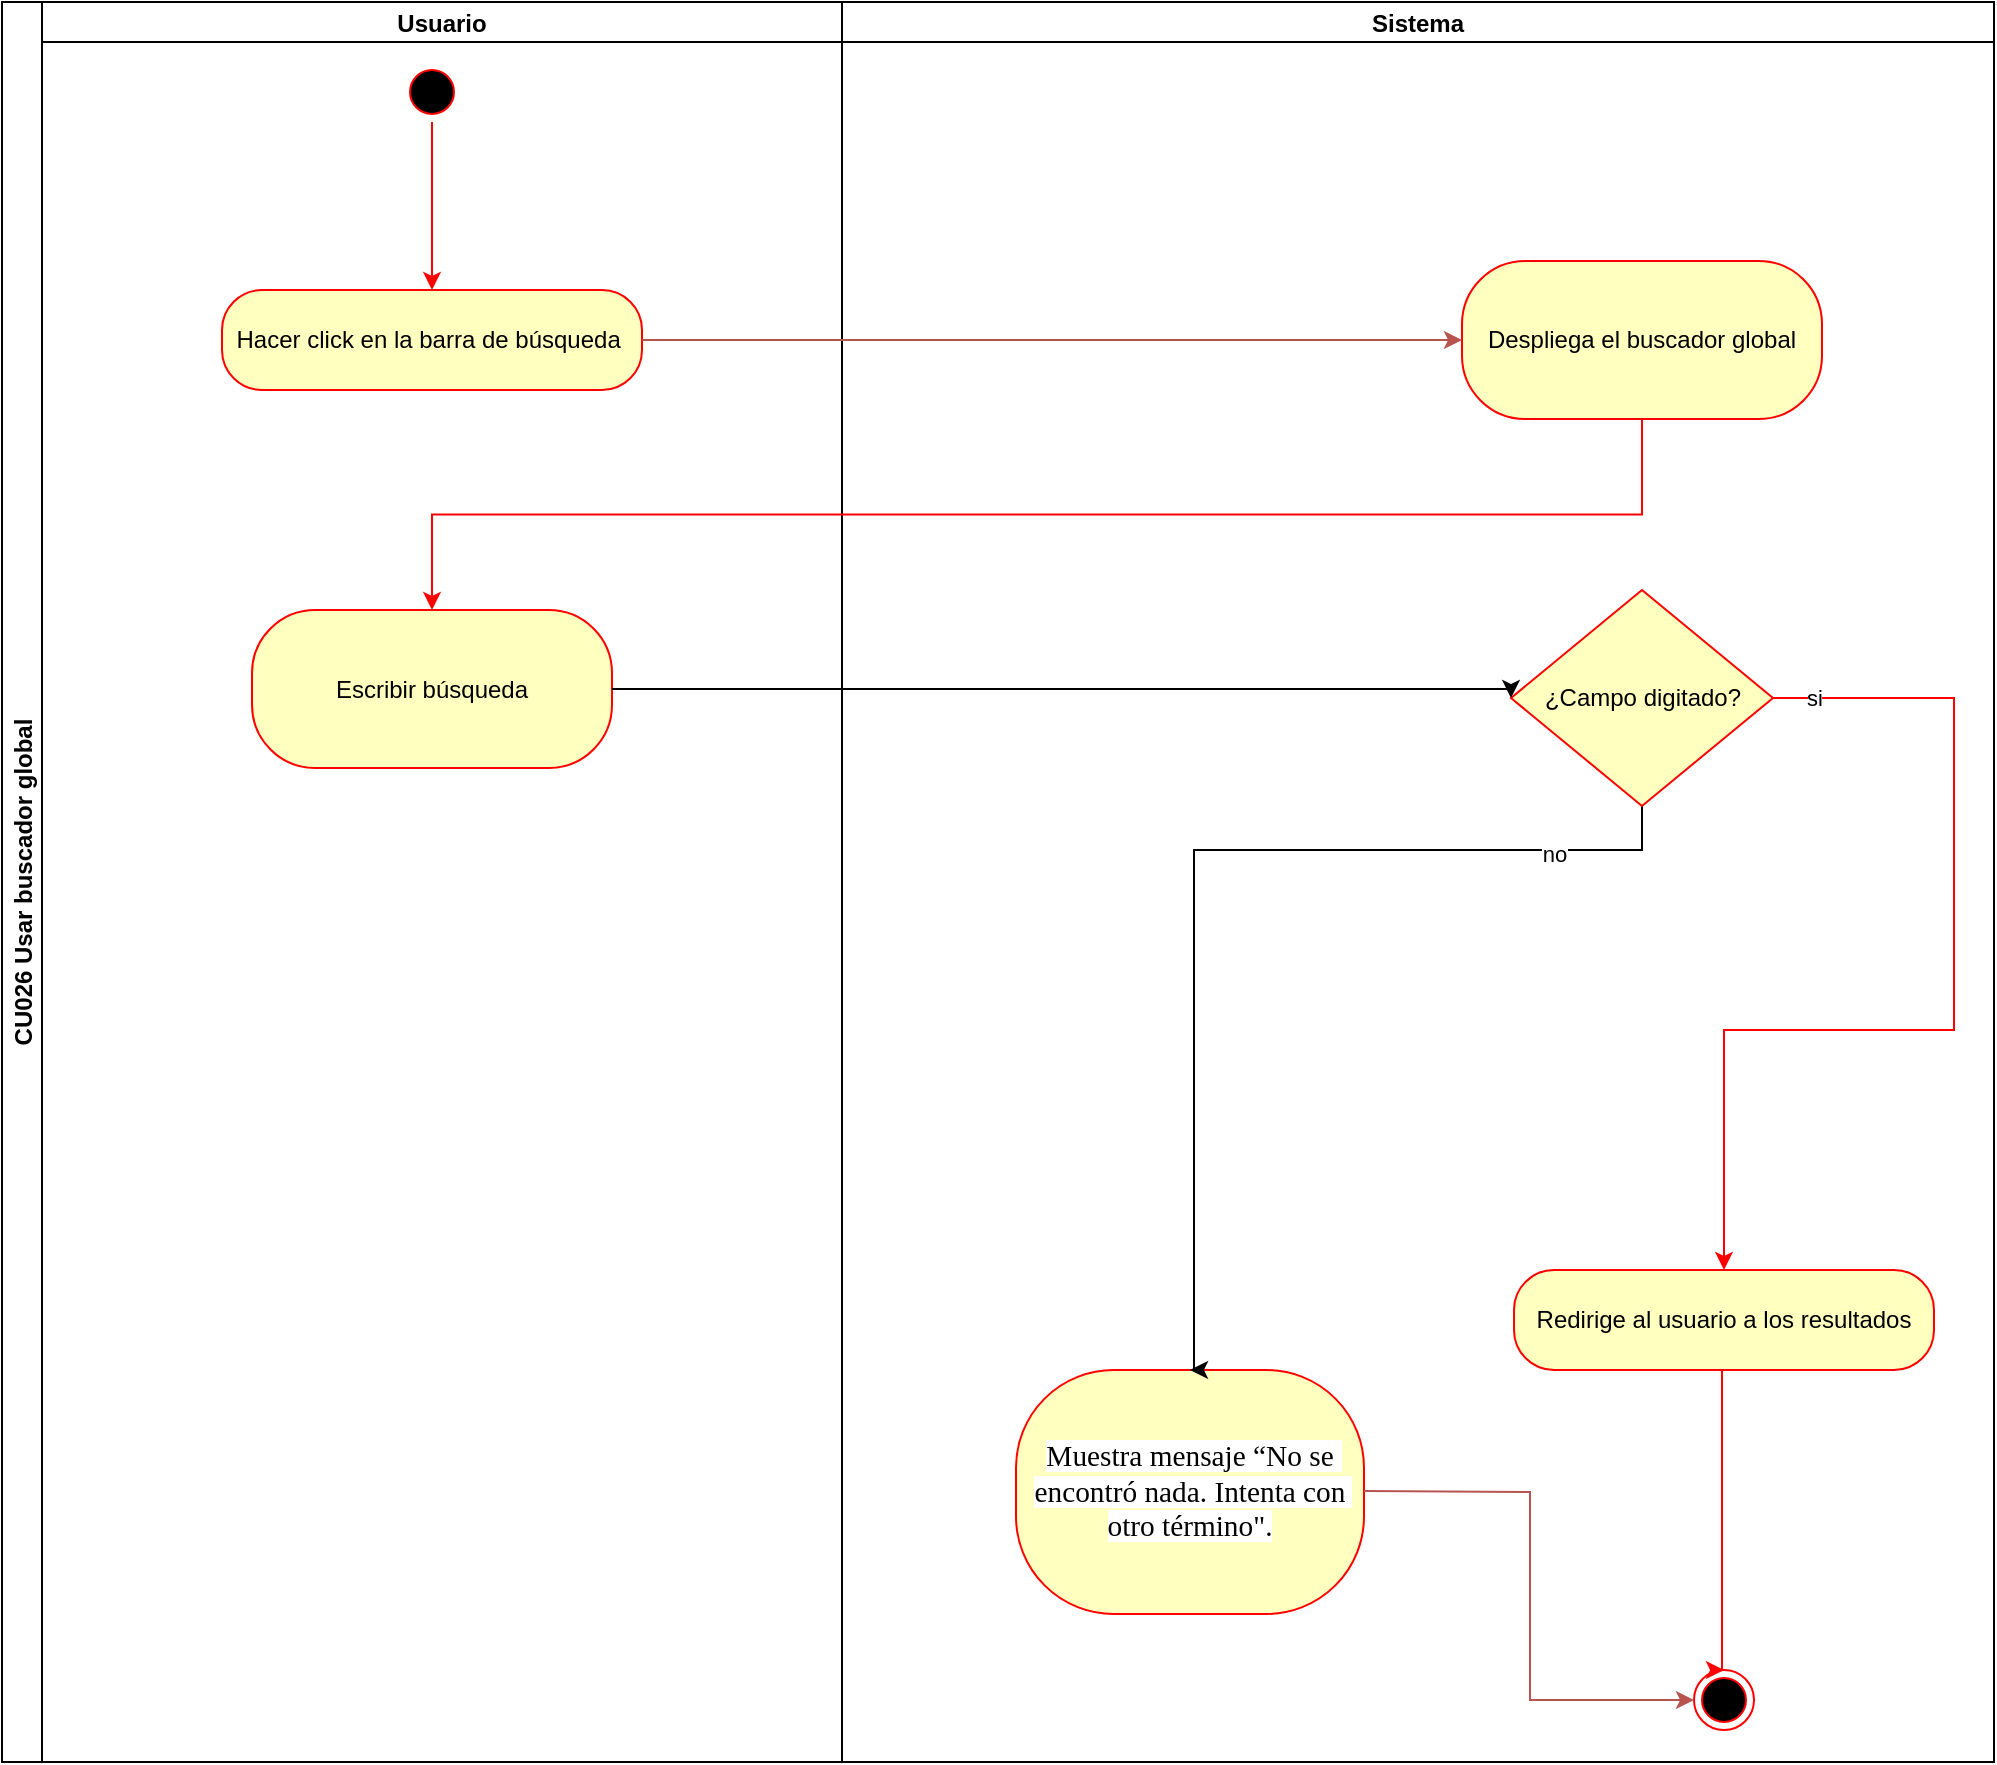 <mxfile version="27.1.6">
  <diagram name="Página-1" id="IpmAKofrDw2QBqaIdOL2">
    <mxGraphModel grid="1" page="1" gridSize="10" guides="1" tooltips="1" connect="1" arrows="1" fold="1" pageScale="1" pageWidth="827" pageHeight="1169" math="0" shadow="0">
      <root>
        <mxCell id="0" />
        <mxCell id="1" parent="0" />
        <mxCell id="emeNvtZWzEPwYmurZ9CY-1" value="CU026 Usar buscador global" style="swimlane;childLayout=stackLayout;resizeParent=1;resizeParentMax=0;startSize=20;horizontal=0;horizontalStack=1;" vertex="1" parent="1">
          <mxGeometry x="24" y="-1044" width="420" height="880" as="geometry">
            <mxRectangle x="200" y="80" width="40" height="50" as="alternateBounds" />
          </mxGeometry>
        </mxCell>
        <mxCell id="emeNvtZWzEPwYmurZ9CY-4" value="Usuario" style="swimlane;startSize=20;" vertex="1" parent="emeNvtZWzEPwYmurZ9CY-1">
          <mxGeometry x="20" width="400" height="880" as="geometry" />
        </mxCell>
        <mxCell id="dONWU5TF65ZIQMBgYRlY-9" style="edgeStyle=orthogonalEdgeStyle;rounded=0;orthogonalLoop=1;jettySize=auto;html=1;exitX=0.5;exitY=1;exitDx=0;exitDy=0;entryX=0.5;entryY=0;entryDx=0;entryDy=0;strokeColor=#FF0000;" edge="1" parent="emeNvtZWzEPwYmurZ9CY-4" source="emeNvtZWzEPwYmurZ9CY-5" target="ycTayPr6X4MgAZ-6NEUM-32">
          <mxGeometry relative="1" as="geometry" />
        </mxCell>
        <mxCell id="emeNvtZWzEPwYmurZ9CY-5" value="" style="ellipse;html=1;shape=startState;fillColor=#000000;strokeColor=#ff0000;fillStyle=auto;" vertex="1" parent="emeNvtZWzEPwYmurZ9CY-4">
          <mxGeometry x="180" y="30" width="30" height="30" as="geometry" />
        </mxCell>
        <mxCell id="emeNvtZWzEPwYmurZ9CY-79" style="edgeStyle=orthogonalEdgeStyle;rounded=0;orthogonalLoop=1;jettySize=auto;html=1;entryX=0;entryY=0.5;entryDx=0;entryDy=0;strokeColor=#FF0000;" edge="1" parent="emeNvtZWzEPwYmurZ9CY-4">
          <mxGeometry relative="1" as="geometry">
            <Array as="points">
              <mxPoint x="106" y="871" />
              <mxPoint x="106" y="652" />
            </Array>
            <mxPoint x="135" y="652" as="targetPoint" />
          </mxGeometry>
        </mxCell>
        <mxCell id="ycTayPr6X4MgAZ-6NEUM-32" value="Hacer click en la barra de búsqueda&amp;nbsp;" style="rounded=1;whiteSpace=wrap;html=1;arcSize=40;fontColor=#000000;fillColor=#ffffc0;strokeColor=#ff0000;" vertex="1" parent="emeNvtZWzEPwYmurZ9CY-4">
          <mxGeometry x="90" y="144" width="210" height="50" as="geometry" />
        </mxCell>
        <mxCell id="XF5VWK1gYmY0M9WSZOMS-35" value="Escribir búsqueda" style="rounded=1;whiteSpace=wrap;html=1;arcSize=40;fontColor=#000000;fillColor=#ffffc0;strokeColor=#ff0000;" vertex="1" parent="emeNvtZWzEPwYmurZ9CY-4">
          <mxGeometry x="105" y="304" width="180" height="79" as="geometry" />
        </mxCell>
        <mxCell id="dONWU5TF65ZIQMBgYRlY-11" style="edgeStyle=orthogonalEdgeStyle;rounded=0;orthogonalLoop=1;jettySize=auto;html=1;exitX=0;exitY=0.5;exitDx=0;exitDy=0;entryX=0.5;entryY=0;entryDx=0;entryDy=0;strokeColor=#FFFFFF;" edge="1" parent="emeNvtZWzEPwYmurZ9CY-1">
          <mxGeometry relative="1" as="geometry">
            <mxPoint x="496" y="513.5" as="sourcePoint" />
            <mxPoint x="285" y="614" as="targetPoint" />
          </mxGeometry>
        </mxCell>
        <mxCell id="emeNvtZWzEPwYmurZ9CY-8" value="Sistema" style="swimlane;startSize=20;" vertex="1" parent="1">
          <mxGeometry x="444" y="-1044" width="576" height="880" as="geometry" />
        </mxCell>
        <mxCell id="ycTayPr6X4MgAZ-6NEUM-13" value="&lt;span style=&quot;font-family: Calibri; font-size: 14.667px; white-space-collapse: preserve; background-color: rgb(255, 255, 255);&quot;&gt;Muestra mensaje “No se encontró nada. Intenta con otro término&quot;.&lt;/span&gt;" style="rounded=1;whiteSpace=wrap;html=1;arcSize=40;fontColor=#000000;fillColor=#ffffc0;strokeColor=#ff0000;" vertex="1" parent="emeNvtZWzEPwYmurZ9CY-8">
          <mxGeometry x="87" y="684" width="174" height="122" as="geometry" />
        </mxCell>
        <mxCell id="ycTayPr6X4MgAZ-6NEUM-33" value="Despliega el buscador global" style="rounded=1;whiteSpace=wrap;html=1;arcSize=40;fontColor=#000000;fillColor=#ffffc0;strokeColor=#ff0000;" vertex="1" parent="emeNvtZWzEPwYmurZ9CY-8">
          <mxGeometry x="310" y="129.5" width="180" height="79" as="geometry" />
        </mxCell>
        <mxCell id="emeNvtZWzEPwYmurZ9CY-17" value="" style="ellipse;html=1;shape=endState;fillColor=#000000;strokeColor=#ff0000;" vertex="1" parent="emeNvtZWzEPwYmurZ9CY-8">
          <mxGeometry x="426" y="834" width="30" height="30" as="geometry" />
        </mxCell>
        <mxCell id="dONWU5TF65ZIQMBgYRlY-12" style="edgeStyle=orthogonalEdgeStyle;rounded=0;orthogonalLoop=1;jettySize=auto;html=1;exitX=0.5;exitY=1;exitDx=0;exitDy=0;entryX=0.5;entryY=0;entryDx=0;entryDy=0;strokeColor=#FF0000;" edge="1" parent="emeNvtZWzEPwYmurZ9CY-8" source="QA8IRypYu4qGjrA7JDfg-8" target="emeNvtZWzEPwYmurZ9CY-17">
          <mxGeometry relative="1" as="geometry">
            <Array as="points">
              <mxPoint x="440" y="684" />
            </Array>
          </mxGeometry>
        </mxCell>
        <mxCell id="QA8IRypYu4qGjrA7JDfg-8" value="Redirige al usuario a los resultados" style="rounded=1;whiteSpace=wrap;html=1;arcSize=40;fontColor=#000000;fillColor=#ffffc0;strokeColor=#ff0000;" vertex="1" parent="emeNvtZWzEPwYmurZ9CY-8">
          <mxGeometry x="336" y="634" width="210" height="50" as="geometry" />
        </mxCell>
        <mxCell id="XF5VWK1gYmY0M9WSZOMS-38" style="edgeStyle=orthogonalEdgeStyle;rounded=0;orthogonalLoop=1;jettySize=auto;html=1;entryX=0.5;entryY=0;entryDx=0;entryDy=0;" edge="1" parent="emeNvtZWzEPwYmurZ9CY-8" source="XF5VWK1gYmY0M9WSZOMS-34" target="ycTayPr6X4MgAZ-6NEUM-13">
          <mxGeometry relative="1" as="geometry">
            <mxPoint x="166" y="474" as="targetPoint" />
            <Array as="points">
              <mxPoint x="400" y="424" />
              <mxPoint x="176" y="424" />
            </Array>
          </mxGeometry>
        </mxCell>
        <mxCell id="XF5VWK1gYmY0M9WSZOMS-39" value="no" style="edgeLabel;html=1;align=center;verticalAlign=middle;resizable=0;points=[];" connectable="0" vertex="1" parent="XF5VWK1gYmY0M9WSZOMS-38">
          <mxGeometry x="-0.743" y="2" relative="1" as="geometry">
            <mxPoint x="-1" as="offset" />
          </mxGeometry>
        </mxCell>
        <mxCell id="XF5VWK1gYmY0M9WSZOMS-34" value="¿Campo digitado?" style="rhombus;whiteSpace=wrap;html=1;fontColor=#000000;fillColor=#ffffc0;strokeColor=#ff0000;" vertex="1" parent="emeNvtZWzEPwYmurZ9CY-8">
          <mxGeometry x="334.5" y="294" width="131" height="108" as="geometry" />
        </mxCell>
        <mxCell id="QA8IRypYu4qGjrA7JDfg-9" style="edgeStyle=orthogonalEdgeStyle;rounded=0;orthogonalLoop=1;jettySize=auto;html=1;exitX=1;exitY=0.5;exitDx=0;exitDy=0;entryX=0.5;entryY=0;entryDx=0;entryDy=0;strokeColor=#FF0000;" edge="1" parent="emeNvtZWzEPwYmurZ9CY-8" source="XF5VWK1gYmY0M9WSZOMS-34" target="QA8IRypYu4qGjrA7JDfg-8">
          <mxGeometry relative="1" as="geometry">
            <mxPoint x="-30" y="639" as="sourcePoint" />
            <Array as="points">
              <mxPoint x="556" y="348" />
              <mxPoint x="556" y="514" />
              <mxPoint x="441" y="514" />
            </Array>
          </mxGeometry>
        </mxCell>
        <mxCell id="XF5VWK1gYmY0M9WSZOMS-37" value="si" style="edgeLabel;html=1;align=center;verticalAlign=middle;resizable=0;points=[];" connectable="0" vertex="1" parent="QA8IRypYu4qGjrA7JDfg-9">
          <mxGeometry x="-0.916" y="-4" relative="1" as="geometry">
            <mxPoint y="-4" as="offset" />
          </mxGeometry>
        </mxCell>
        <mxCell id="ycTayPr6X4MgAZ-6NEUM-35" style="edgeStyle=orthogonalEdgeStyle;rounded=0;orthogonalLoop=1;jettySize=auto;html=1;exitX=1;exitY=0.5;exitDx=0;exitDy=0;fillColor=#f8cecc;strokeColor=#b85450;" edge="1" parent="1" source="ycTayPr6X4MgAZ-6NEUM-32" target="ycTayPr6X4MgAZ-6NEUM-33">
          <mxGeometry relative="1" as="geometry" />
        </mxCell>
        <mxCell id="dONWU5TF65ZIQMBgYRlY-10" style="edgeStyle=orthogonalEdgeStyle;rounded=0;orthogonalLoop=1;jettySize=auto;html=1;exitX=0.5;exitY=1;exitDx=0;exitDy=0;strokeColor=#FF0000;entryX=0.5;entryY=0;entryDx=0;entryDy=0;" edge="1" parent="1" source="ycTayPr6X4MgAZ-6NEUM-33" target="XF5VWK1gYmY0M9WSZOMS-35">
          <mxGeometry relative="1" as="geometry">
            <mxPoint x="244" y="-720" as="targetPoint" />
          </mxGeometry>
        </mxCell>
        <mxCell id="XF5VWK1gYmY0M9WSZOMS-36" style="edgeStyle=orthogonalEdgeStyle;rounded=0;orthogonalLoop=1;jettySize=auto;html=1;entryX=0;entryY=0.5;entryDx=0;entryDy=0;" edge="1" parent="1" source="XF5VWK1gYmY0M9WSZOMS-35" target="XF5VWK1gYmY0M9WSZOMS-34">
          <mxGeometry relative="1" as="geometry">
            <Array as="points">
              <mxPoint x="779" y="-700" />
            </Array>
          </mxGeometry>
        </mxCell>
        <mxCell id="OHdJ2UwBlpSjYM_FWJC1-4" style="edgeStyle=orthogonalEdgeStyle;rounded=0;orthogonalLoop=1;jettySize=auto;html=1;exitX=1;exitY=0.5;exitDx=0;exitDy=0;fillColor=#f8cecc;strokeColor=#b85450;entryX=0;entryY=0.5;entryDx=0;entryDy=0;" edge="1" parent="1" target="emeNvtZWzEPwYmurZ9CY-17">
          <mxGeometry relative="1" as="geometry">
            <mxPoint x="705" y="-299.5" as="sourcePoint" />
            <mxPoint x="1115" y="-299.5" as="targetPoint" />
          </mxGeometry>
        </mxCell>
      </root>
    </mxGraphModel>
  </diagram>
</mxfile>
